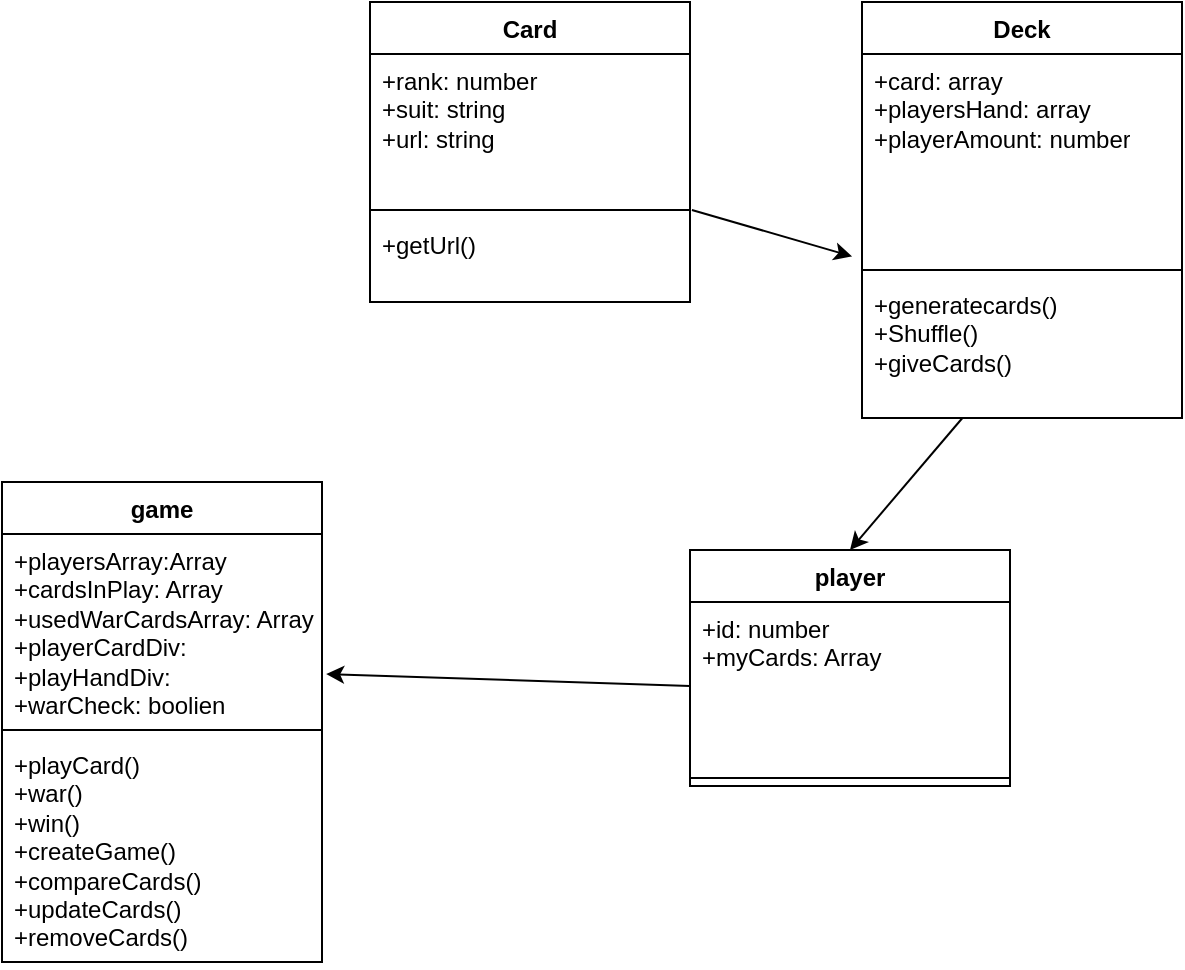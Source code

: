 <mxfile version="21.0.6" type="device"><diagram name="Side-1" id="OBVdjjbK6SvdMjkbQWxD"><mxGraphModel dx="1434" dy="756" grid="1" gridSize="10" guides="1" tooltips="1" connect="1" arrows="1" fold="1" page="1" pageScale="1" pageWidth="827" pageHeight="1169" math="0" shadow="0"><root><mxCell id="0"/><mxCell id="1" parent="0"/><mxCell id="8aBmMZF1UijAOnO8UebA-1" value="Card" style="swimlane;fontStyle=1;align=center;verticalAlign=top;childLayout=stackLayout;horizontal=1;startSize=26;horizontalStack=0;resizeParent=1;resizeParentMax=0;resizeLast=0;collapsible=1;marginBottom=0;whiteSpace=wrap;html=1;" parent="1" vertex="1"><mxGeometry x="334" y="40" width="160" height="150" as="geometry"/></mxCell><mxCell id="8aBmMZF1UijAOnO8UebA-2" value="+rank: number&lt;br&gt;+suit: string&lt;br&gt;+url: string" style="text;strokeColor=none;fillColor=none;align=left;verticalAlign=top;spacingLeft=4;spacingRight=4;overflow=hidden;rotatable=0;points=[[0,0.5],[1,0.5]];portConstraint=eastwest;whiteSpace=wrap;html=1;" parent="8aBmMZF1UijAOnO8UebA-1" vertex="1"><mxGeometry y="26" width="160" height="74" as="geometry"/></mxCell><mxCell id="8aBmMZF1UijAOnO8UebA-3" value="" style="line;strokeWidth=1;fillColor=none;align=left;verticalAlign=middle;spacingTop=-1;spacingLeft=3;spacingRight=3;rotatable=0;labelPosition=right;points=[];portConstraint=eastwest;strokeColor=inherit;" parent="8aBmMZF1UijAOnO8UebA-1" vertex="1"><mxGeometry y="100" width="160" height="8" as="geometry"/></mxCell><mxCell id="8aBmMZF1UijAOnO8UebA-4" value="+getUrl()" style="text;strokeColor=none;fillColor=none;align=left;verticalAlign=top;spacingLeft=4;spacingRight=4;overflow=hidden;rotatable=0;points=[[0,0.5],[1,0.5]];portConstraint=eastwest;whiteSpace=wrap;html=1;" parent="8aBmMZF1UijAOnO8UebA-1" vertex="1"><mxGeometry y="108" width="160" height="42" as="geometry"/></mxCell><mxCell id="8aBmMZF1UijAOnO8UebA-5" value="game" style="swimlane;fontStyle=1;align=center;verticalAlign=top;childLayout=stackLayout;horizontal=1;startSize=26;horizontalStack=0;resizeParent=1;resizeParentMax=0;resizeLast=0;collapsible=1;marginBottom=0;whiteSpace=wrap;html=1;" parent="1" vertex="1"><mxGeometry x="150" y="280" width="160" height="240" as="geometry"/></mxCell><mxCell id="8aBmMZF1UijAOnO8UebA-6" value="+playersArray:Array&lt;br&gt;+cardsInPlay: Array&lt;br&gt;+usedWarCardsArray: Array&lt;br&gt;+playerCardDiv:&lt;br&gt;+playHandDiv:&lt;br&gt;+warCheck: boolien" style="text;strokeColor=none;fillColor=none;align=left;verticalAlign=top;spacingLeft=4;spacingRight=4;overflow=hidden;rotatable=0;points=[[0,0.5],[1,0.5]];portConstraint=eastwest;whiteSpace=wrap;html=1;" parent="8aBmMZF1UijAOnO8UebA-5" vertex="1"><mxGeometry y="26" width="160" height="94" as="geometry"/></mxCell><mxCell id="8aBmMZF1UijAOnO8UebA-7" value="" style="line;strokeWidth=1;fillColor=none;align=left;verticalAlign=middle;spacingTop=-1;spacingLeft=3;spacingRight=3;rotatable=0;labelPosition=right;points=[];portConstraint=eastwest;strokeColor=inherit;" parent="8aBmMZF1UijAOnO8UebA-5" vertex="1"><mxGeometry y="120" width="160" height="8" as="geometry"/></mxCell><mxCell id="8aBmMZF1UijAOnO8UebA-8" value="+playCard()&lt;br&gt;+war()&lt;br&gt;+win()&lt;br&gt;+createGame()&lt;br&gt;+compareCards()&lt;br&gt;+updateCards()&lt;br&gt;+removeCards()" style="text;strokeColor=none;fillColor=none;align=left;verticalAlign=top;spacingLeft=4;spacingRight=4;overflow=hidden;rotatable=0;points=[[0,0.5],[1,0.5]];portConstraint=eastwest;whiteSpace=wrap;html=1;" parent="8aBmMZF1UijAOnO8UebA-5" vertex="1"><mxGeometry y="128" width="160" height="112" as="geometry"/></mxCell><mxCell id="8aBmMZF1UijAOnO8UebA-9" value="player" style="swimlane;fontStyle=1;align=center;verticalAlign=top;childLayout=stackLayout;horizontal=1;startSize=26;horizontalStack=0;resizeParent=1;resizeParentMax=0;resizeLast=0;collapsible=1;marginBottom=0;whiteSpace=wrap;html=1;" parent="1" vertex="1"><mxGeometry x="494" y="314" width="160" height="118" as="geometry"/></mxCell><mxCell id="8aBmMZF1UijAOnO8UebA-10" value="+id: number&lt;br&gt;+myCards: Array" style="text;strokeColor=none;fillColor=none;align=left;verticalAlign=top;spacingLeft=4;spacingRight=4;overflow=hidden;rotatable=0;points=[[0,0.5],[1,0.5]];portConstraint=eastwest;whiteSpace=wrap;html=1;" parent="8aBmMZF1UijAOnO8UebA-9" vertex="1"><mxGeometry y="26" width="160" height="84" as="geometry"/></mxCell><mxCell id="8aBmMZF1UijAOnO8UebA-11" value="" style="line;strokeWidth=1;fillColor=none;align=left;verticalAlign=middle;spacingTop=-1;spacingLeft=3;spacingRight=3;rotatable=0;labelPosition=right;points=[];portConstraint=eastwest;strokeColor=inherit;" parent="8aBmMZF1UijAOnO8UebA-9" vertex="1"><mxGeometry y="110" width="160" height="8" as="geometry"/></mxCell><mxCell id="8aBmMZF1UijAOnO8UebA-13" value="" style="endArrow=classic;html=1;rounded=0;entryX=1.013;entryY=0.745;entryDx=0;entryDy=0;exitX=0;exitY=0.5;exitDx=0;exitDy=0;entryPerimeter=0;" parent="1" source="8aBmMZF1UijAOnO8UebA-10" target="8aBmMZF1UijAOnO8UebA-6" edge="1"><mxGeometry width="50" height="50" relative="1" as="geometry"><mxPoint x="390" y="360" as="sourcePoint"/><mxPoint x="440" y="310" as="targetPoint"/></mxGeometry></mxCell><mxCell id="8aBmMZF1UijAOnO8UebA-14" value="" style="endArrow=classic;html=1;rounded=0;entryX=-0.031;entryY=-0.154;entryDx=0;entryDy=0;entryPerimeter=0;exitX=1.006;exitY=1.054;exitDx=0;exitDy=0;exitPerimeter=0;" parent="1" source="8aBmMZF1UijAOnO8UebA-2" target="8aBmMZF1UijAOnO8UebA-18" edge="1"><mxGeometry width="50" height="50" relative="1" as="geometry"><mxPoint x="418" y="236" as="sourcePoint"/><mxPoint x="470" y="170" as="targetPoint"/></mxGeometry></mxCell><mxCell id="8aBmMZF1UijAOnO8UebA-15" value="Deck" style="swimlane;fontStyle=1;align=center;verticalAlign=top;childLayout=stackLayout;horizontal=1;startSize=26;horizontalStack=0;resizeParent=1;resizeParentMax=0;resizeLast=0;collapsible=1;marginBottom=0;whiteSpace=wrap;html=1;" parent="1" vertex="1"><mxGeometry x="580" y="40" width="160" height="208" as="geometry"/></mxCell><mxCell id="8aBmMZF1UijAOnO8UebA-16" value="+card: array&lt;br&gt;+playersHand: array&lt;br&gt;+playerAmount: number" style="text;strokeColor=none;fillColor=none;align=left;verticalAlign=top;spacingLeft=4;spacingRight=4;overflow=hidden;rotatable=0;points=[[0,0.5],[1,0.5]];portConstraint=eastwest;whiteSpace=wrap;html=1;" parent="8aBmMZF1UijAOnO8UebA-15" vertex="1"><mxGeometry y="26" width="160" height="104" as="geometry"/></mxCell><mxCell id="8aBmMZF1UijAOnO8UebA-17" value="" style="line;strokeWidth=1;fillColor=none;align=left;verticalAlign=middle;spacingTop=-1;spacingLeft=3;spacingRight=3;rotatable=0;labelPosition=right;points=[];portConstraint=eastwest;strokeColor=inherit;" parent="8aBmMZF1UijAOnO8UebA-15" vertex="1"><mxGeometry y="130" width="160" height="8" as="geometry"/></mxCell><mxCell id="8aBmMZF1UijAOnO8UebA-18" value="+generatecards()&lt;br&gt;+Shuffle()&lt;br&gt;+giveCards()" style="text;strokeColor=none;fillColor=none;align=left;verticalAlign=top;spacingLeft=4;spacingRight=4;overflow=hidden;rotatable=0;points=[[0,0.5],[1,0.5]];portConstraint=eastwest;whiteSpace=wrap;html=1;" parent="8aBmMZF1UijAOnO8UebA-15" vertex="1"><mxGeometry y="138" width="160" height="70" as="geometry"/></mxCell><mxCell id="8aBmMZF1UijAOnO8UebA-19" value="" style="endArrow=classic;html=1;rounded=0;entryX=0.5;entryY=0;entryDx=0;entryDy=0;" parent="1" source="8aBmMZF1UijAOnO8UebA-18" target="8aBmMZF1UijAOnO8UebA-9" edge="1"><mxGeometry width="50" height="50" relative="1" as="geometry"><mxPoint x="390" y="380" as="sourcePoint"/><mxPoint x="440" y="330" as="targetPoint"/></mxGeometry></mxCell></root></mxGraphModel></diagram></mxfile>